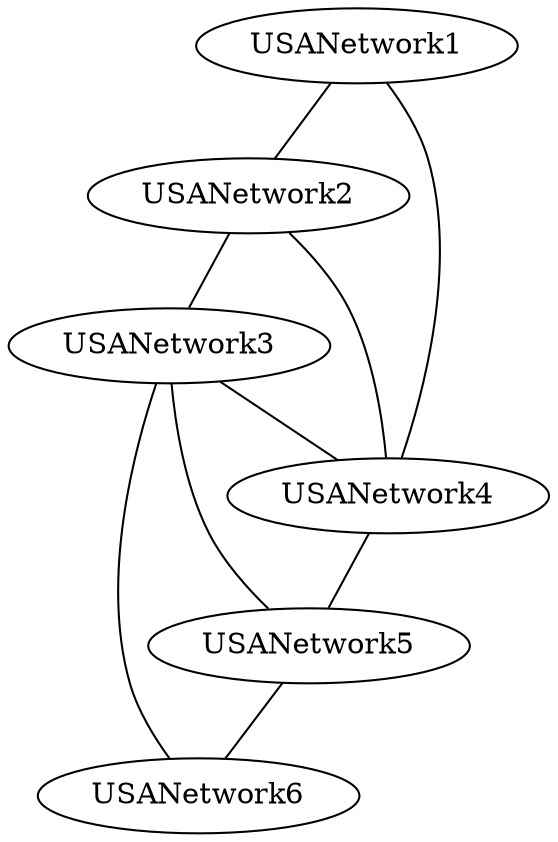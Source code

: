 // USA Network Subgraph.
graph USANetworkGraph {
    USANetwork1 -- USANetwork2 [distance = 12];
    USANetwork1 -- USANetwork4 [distance = 7];
    USANetwork2 -- USANetwork4 [distance = 9];
    USANetwork2 -- USANetwork3 [distance = 4];
    USANetwork3 -- USANetwork4 [distance = 15];
    USANetwork3 -- USANetwork5 [distance = 1];
    USANetwork4 -- USANetwork5 [distance = 6];
    USANetwork3 -- USANetwork6 [distance = 5];
    USANetwork5 -- USANetwork6 [distance = 8];
}
// China Network Subgraph.
graph ChinaNetworkGraph {
    ChinaNetwork1 -- ChinaNetwork2 [distance = 3];
    ChinaNetwork1 -- ChinaNetwork4 [distance = 10];
    ChinaNetwork2 -- ChinaNetwork4 [distance = 5];
    ChinaNetwork2 -- ChinaNetwork3 [distance = 9];
    ChinaNetwork3 -- ChinaNetwork4 [distance = 10];
    ChinaNetwork3 -- ChinaNetwork5 [distance = 12];
    ChinaNetwork4 -- ChinaNetwork5 [distance = 6];
    ChinaNetwork3 -- ChinaNetwork6 [distance = 8];
    ChinaNetwork5 -- ChinaNetwork6 [distance = 2];
}
// Russia Network Subgraph.
graph RussiaNetworkGraph {
    RussiaNetwork1 -- RussiaNetwork2 [distance = 15];
    RussiaNetwork1 -- RussiaNetwork4 [distance = 12];
    RussiaNetwork2 -- RussiaNetwork4 [distance = 6];
    RussiaNetwork2 -- RussiaNetwork3 [distance = 6];
    RussiaNetwork3 -- RussiaNetwork4 [distance = 2];
    RussiaNetwork3 -- RussiaNetwork5 [distance = 1];
    RussiaNetwork4 -- RussiaNetwork5 [distance = 12];
    RussiaNetwork3 -- RussiaNetwork6 [distance = 14];
    RussiaNetwork5 -- RussiaNetwork6 [distance = 6];
}
// Brazil Network Subgraph.
graph BrazilNetworkGraph {
    BrazilNetwork1 -- BrazilNetwork2 [distance = 7];
    BrazilNetwork1 -- BrazilNetwork4 [distance = 3];
    BrazilNetwork2 -- BrazilNetwork4 [distance = 10];
    BrazilNetwork2 -- BrazilNetwork3 [distance = 1];
    BrazilNetwork3 -- BrazilNetwork4 [distance = 11];
    BrazilNetwork3 -- BrazilNetwork5 [distance = 12];
    BrazilNetwork4 -- BrazilNetwork5 [distance = 3];
    BrazilNetwork3 -- BrazilNetwork6 [distance = 5];
    BrazilNetwork5 -- BrazilNetwork6 [distance = 9];
}
// India Network Subgraph.
graph IndiaNetworkGraph {
    IndiaNetwork1 -- IndiaNetwork2 [distance = 3];
    IndiaNetwork1 -- IndiaNetwork4 [distance = 2];
    IndiaNetwork2 -- IndiaNetwork4 [distance = 10];
    IndiaNetwork2 -- IndiaNetwork3 [distance = 8];
    IndiaNetwork3 -- IndiaNetwork4 [distance = 6];
    IndiaNetwork3 -- IndiaNetwork5 [distance = 11];
    IndiaNetwork4 -- IndiaNetwork5 [distance = 10];
    IndiaNetwork3 -- IndiaNetwork6 [distance = 7];
    IndiaNetwork5 -- IndiaNetwork6 [distance = 11];
}